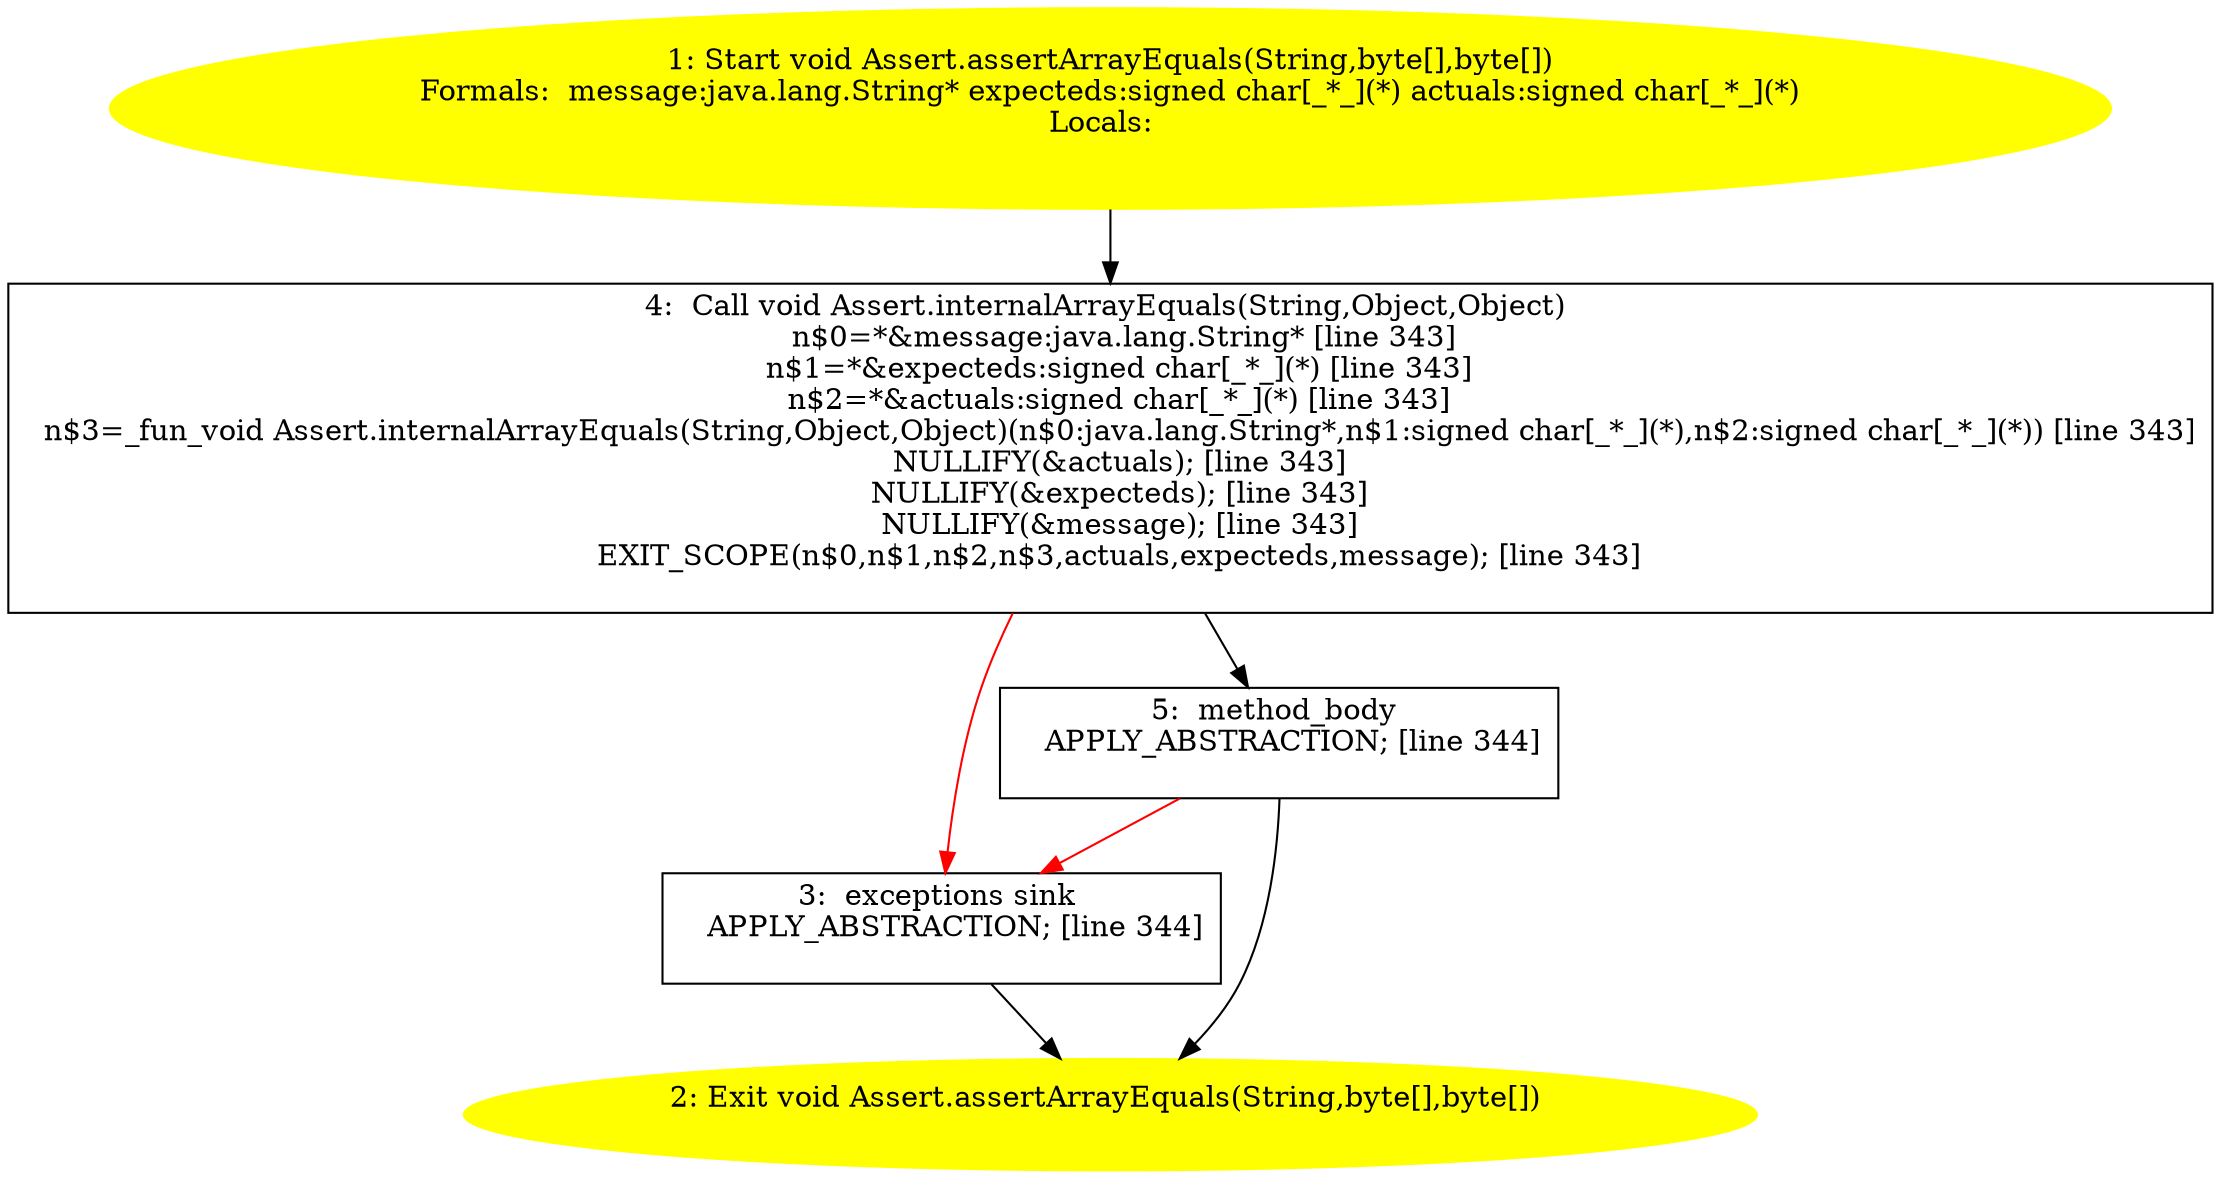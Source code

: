 /* @generated */
digraph cfg {
"org.junit.Assert.assertArrayEquals(java.lang.String,byte[],byte[]):void.90820f8f0191032f78cba69174165f25_1" [label="1: Start void Assert.assertArrayEquals(String,byte[],byte[])\nFormals:  message:java.lang.String* expecteds:signed char[_*_](*) actuals:signed char[_*_](*)\nLocals:  \n  " color=yellow style=filled]
	

	 "org.junit.Assert.assertArrayEquals(java.lang.String,byte[],byte[]):void.90820f8f0191032f78cba69174165f25_1" -> "org.junit.Assert.assertArrayEquals(java.lang.String,byte[],byte[]):void.90820f8f0191032f78cba69174165f25_4" ;
"org.junit.Assert.assertArrayEquals(java.lang.String,byte[],byte[]):void.90820f8f0191032f78cba69174165f25_2" [label="2: Exit void Assert.assertArrayEquals(String,byte[],byte[]) \n  " color=yellow style=filled]
	

"org.junit.Assert.assertArrayEquals(java.lang.String,byte[],byte[]):void.90820f8f0191032f78cba69174165f25_3" [label="3:  exceptions sink \n   APPLY_ABSTRACTION; [line 344]\n " shape="box"]
	

	 "org.junit.Assert.assertArrayEquals(java.lang.String,byte[],byte[]):void.90820f8f0191032f78cba69174165f25_3" -> "org.junit.Assert.assertArrayEquals(java.lang.String,byte[],byte[]):void.90820f8f0191032f78cba69174165f25_2" ;
"org.junit.Assert.assertArrayEquals(java.lang.String,byte[],byte[]):void.90820f8f0191032f78cba69174165f25_4" [label="4:  Call void Assert.internalArrayEquals(String,Object,Object) \n   n$0=*&message:java.lang.String* [line 343]\n  n$1=*&expecteds:signed char[_*_](*) [line 343]\n  n$2=*&actuals:signed char[_*_](*) [line 343]\n  n$3=_fun_void Assert.internalArrayEquals(String,Object,Object)(n$0:java.lang.String*,n$1:signed char[_*_](*),n$2:signed char[_*_](*)) [line 343]\n  NULLIFY(&actuals); [line 343]\n  NULLIFY(&expecteds); [line 343]\n  NULLIFY(&message); [line 343]\n  EXIT_SCOPE(n$0,n$1,n$2,n$3,actuals,expecteds,message); [line 343]\n " shape="box"]
	

	 "org.junit.Assert.assertArrayEquals(java.lang.String,byte[],byte[]):void.90820f8f0191032f78cba69174165f25_4" -> "org.junit.Assert.assertArrayEquals(java.lang.String,byte[],byte[]):void.90820f8f0191032f78cba69174165f25_5" ;
	 "org.junit.Assert.assertArrayEquals(java.lang.String,byte[],byte[]):void.90820f8f0191032f78cba69174165f25_4" -> "org.junit.Assert.assertArrayEquals(java.lang.String,byte[],byte[]):void.90820f8f0191032f78cba69174165f25_3" [color="red" ];
"org.junit.Assert.assertArrayEquals(java.lang.String,byte[],byte[]):void.90820f8f0191032f78cba69174165f25_5" [label="5:  method_body \n   APPLY_ABSTRACTION; [line 344]\n " shape="box"]
	

	 "org.junit.Assert.assertArrayEquals(java.lang.String,byte[],byte[]):void.90820f8f0191032f78cba69174165f25_5" -> "org.junit.Assert.assertArrayEquals(java.lang.String,byte[],byte[]):void.90820f8f0191032f78cba69174165f25_2" ;
	 "org.junit.Assert.assertArrayEquals(java.lang.String,byte[],byte[]):void.90820f8f0191032f78cba69174165f25_5" -> "org.junit.Assert.assertArrayEquals(java.lang.String,byte[],byte[]):void.90820f8f0191032f78cba69174165f25_3" [color="red" ];
}

